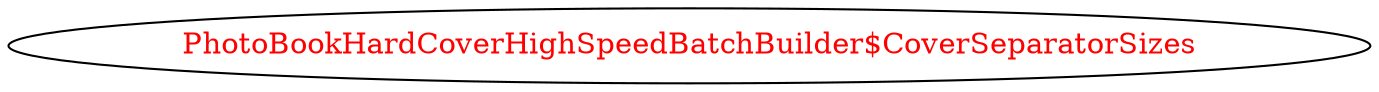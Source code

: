 digraph dependencyGraph {
 concentrate=true;
 ranksep="2.0";
 rankdir="LR"; 
 splines="ortho";
"PhotoBookHardCoverHighSpeedBatchBuilder$CoverSeparatorSizes" [fontcolor="red"];
}